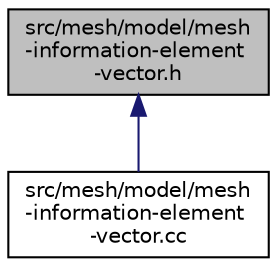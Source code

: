 digraph "src/mesh/model/mesh-information-element-vector.h"
{
 // LATEX_PDF_SIZE
  edge [fontname="Helvetica",fontsize="10",labelfontname="Helvetica",labelfontsize="10"];
  node [fontname="Helvetica",fontsize="10",shape=record];
  Node1 [label="src/mesh/model/mesh\l-information-element\l-vector.h",height=0.2,width=0.4,color="black", fillcolor="grey75", style="filled", fontcolor="black",tooltip=" "];
  Node1 -> Node2 [dir="back",color="midnightblue",fontsize="10",style="solid",fontname="Helvetica"];
  Node2 [label="src/mesh/model/mesh\l-information-element\l-vector.cc",height=0.2,width=0.4,color="black", fillcolor="white", style="filled",URL="$mesh-information-element-vector_8cc.html",tooltip=" "];
}
